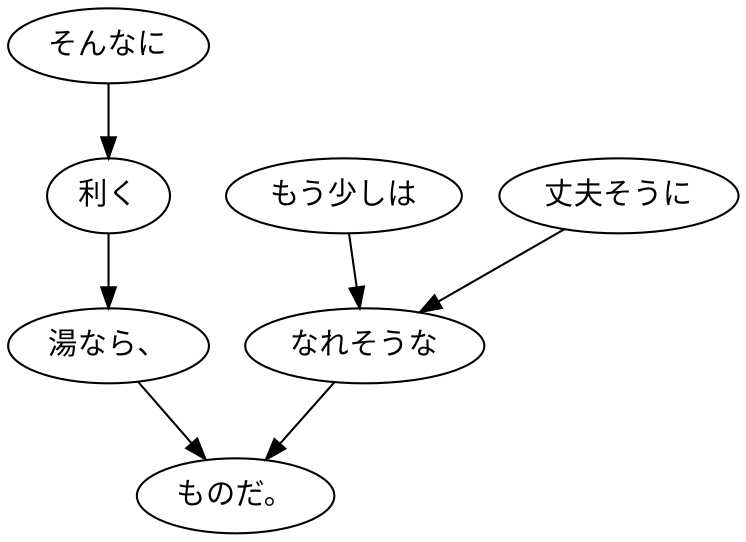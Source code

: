 digraph graph4410 {
	node0 [label="そんなに"];
	node1 [label="利く"];
	node2 [label="湯なら、"];
	node3 [label="もう少しは"];
	node4 [label="丈夫そうに"];
	node5 [label="なれそうな"];
	node6 [label="ものだ。"];
	node0 -> node1;
	node1 -> node2;
	node2 -> node6;
	node3 -> node5;
	node4 -> node5;
	node5 -> node6;
}
